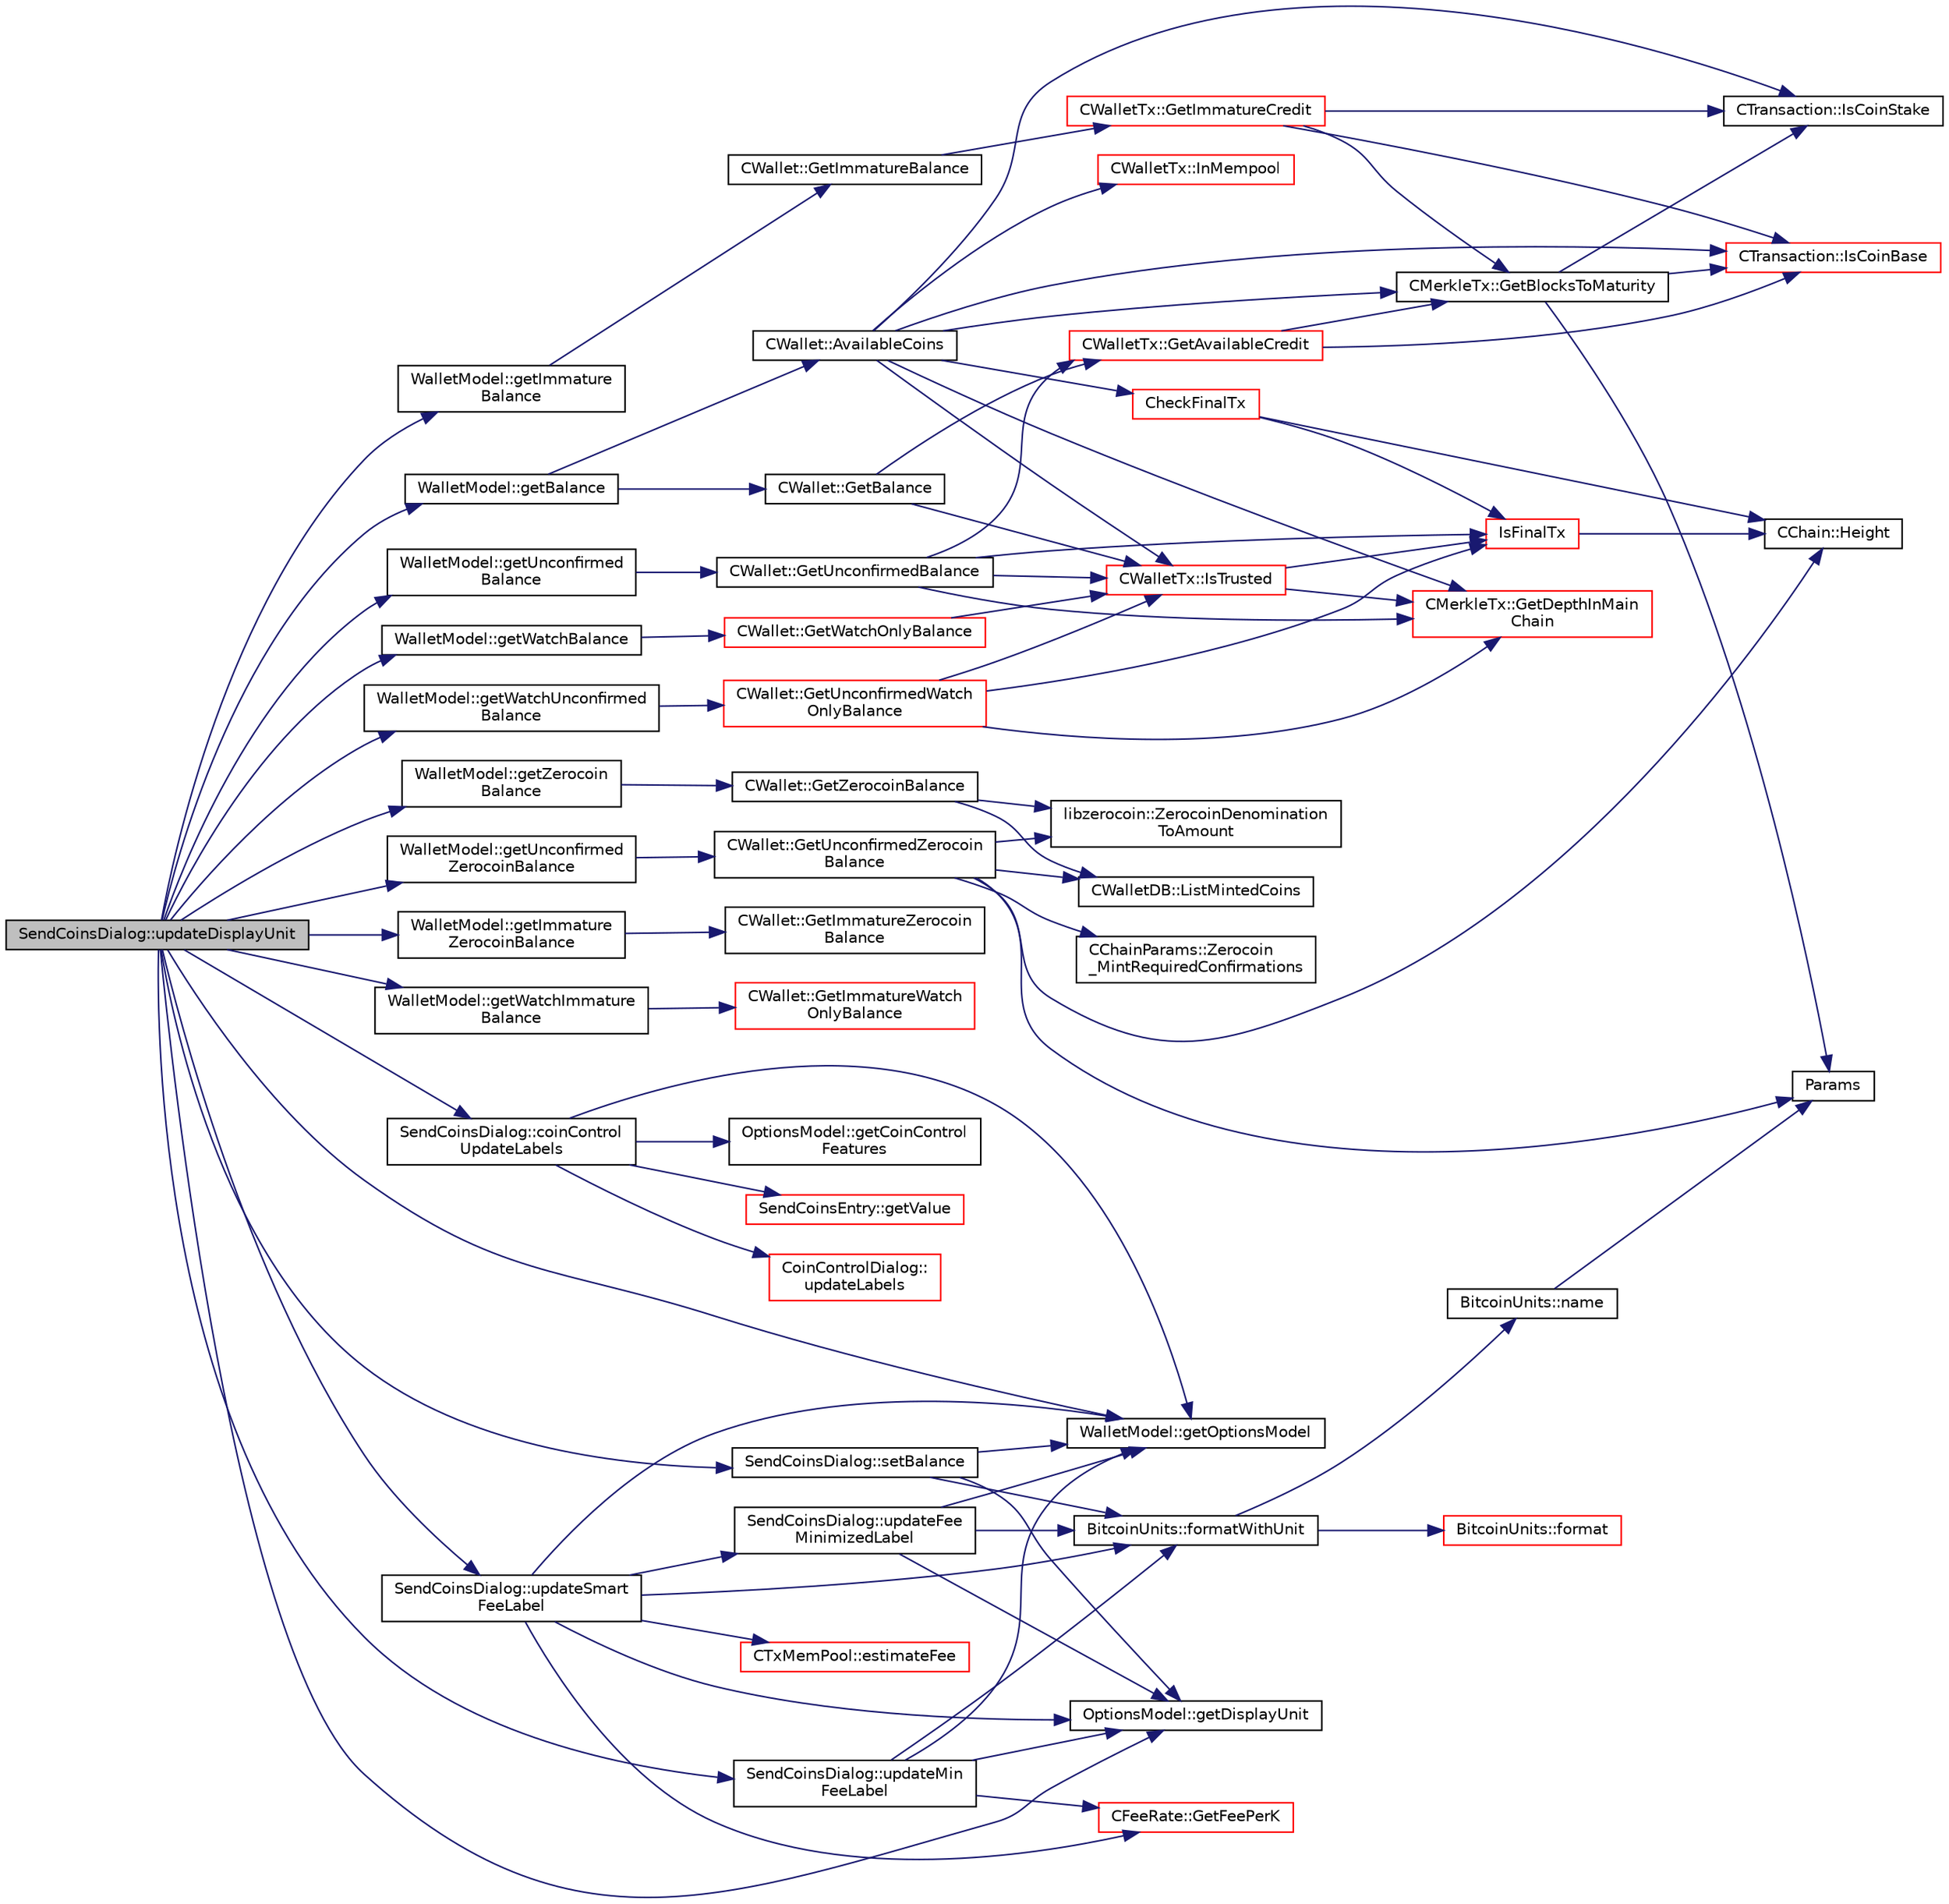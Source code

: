 digraph "SendCoinsDialog::updateDisplayUnit"
{
  edge [fontname="Helvetica",fontsize="10",labelfontname="Helvetica",labelfontsize="10"];
  node [fontname="Helvetica",fontsize="10",shape=record];
  rankdir="LR";
  Node1650 [label="SendCoinsDialog::updateDisplayUnit",height=0.2,width=0.4,color="black", fillcolor="grey75", style="filled", fontcolor="black"];
  Node1650 -> Node1651 [color="midnightblue",fontsize="10",style="solid",fontname="Helvetica"];
  Node1651 [label="SendCoinsDialog::setBalance",height=0.2,width=0.4,color="black", fillcolor="white", style="filled",URL="$class_send_coins_dialog.html#a5f778ec12cec433369144077d660a53d"];
  Node1651 -> Node1652 [color="midnightblue",fontsize="10",style="solid",fontname="Helvetica"];
  Node1652 [label="WalletModel::getOptionsModel",height=0.2,width=0.4,color="black", fillcolor="white", style="filled",URL="$class_wallet_model.html#a96d53e56b3f8f07537ea2523f7a7d300"];
  Node1651 -> Node1653 [color="midnightblue",fontsize="10",style="solid",fontname="Helvetica"];
  Node1653 [label="BitcoinUnits::formatWithUnit",height=0.2,width=0.4,color="black", fillcolor="white", style="filled",URL="$class_bitcoin_units.html#aef9fb7509257bc84ee459d7f0c663020",tooltip="Format as string (with unit) "];
  Node1653 -> Node1654 [color="midnightblue",fontsize="10",style="solid",fontname="Helvetica"];
  Node1654 [label="BitcoinUnits::format",height=0.2,width=0.4,color="red", fillcolor="white", style="filled",URL="$class_bitcoin_units.html#ab07437e5a788c80a82d75e3714bd3925",tooltip="Format as string. "];
  Node1653 -> Node1658 [color="midnightblue",fontsize="10",style="solid",fontname="Helvetica"];
  Node1658 [label="BitcoinUnits::name",height=0.2,width=0.4,color="black", fillcolor="white", style="filled",URL="$class_bitcoin_units.html#a4cf46136434ed30728608e67e90a9cbe",tooltip="Short name. "];
  Node1658 -> Node1659 [color="midnightblue",fontsize="10",style="solid",fontname="Helvetica"];
  Node1659 [label="Params",height=0.2,width=0.4,color="black", fillcolor="white", style="filled",URL="$chainparams_8cpp.html#ace5c5b706d71a324a417dd2db394fd4a",tooltip="Return the currently selected parameters. "];
  Node1651 -> Node1660 [color="midnightblue",fontsize="10",style="solid",fontname="Helvetica"];
  Node1660 [label="OptionsModel::getDisplayUnit",height=0.2,width=0.4,color="black", fillcolor="white", style="filled",URL="$class_options_model.html#a3b6e4d4ef42be3aaba315b8cd14f468e"];
  Node1650 -> Node1661 [color="midnightblue",fontsize="10",style="solid",fontname="Helvetica"];
  Node1661 [label="WalletModel::getBalance",height=0.2,width=0.4,color="black", fillcolor="white", style="filled",URL="$class_wallet_model.html#a4d2cb225a19b89c64f4b5d81faf89beb"];
  Node1661 -> Node1662 [color="midnightblue",fontsize="10",style="solid",fontname="Helvetica"];
  Node1662 [label="CWallet::AvailableCoins",height=0.2,width=0.4,color="black", fillcolor="white", style="filled",URL="$group___actions.html#ga8110e889be0f5915104e07bfe3839c68",tooltip="populate vCoins with vector of available COutputs. "];
  Node1662 -> Node1663 [color="midnightblue",fontsize="10",style="solid",fontname="Helvetica"];
  Node1663 [label="CheckFinalTx",height=0.2,width=0.4,color="red", fillcolor="white", style="filled",URL="$main_8cpp.html#a7e254ea66e047c3d3ed0bedc5997fc4f",tooltip="Check if transaction will be final in the next block to be created. "];
  Node1663 -> Node1664 [color="midnightblue",fontsize="10",style="solid",fontname="Helvetica"];
  Node1664 [label="CChain::Height",height=0.2,width=0.4,color="black", fillcolor="white", style="filled",URL="$class_c_chain.html#ad4758bc8872ce065a9579f77c3171d40",tooltip="Return the maximal height in the chain. "];
  Node1663 -> Node1672 [color="midnightblue",fontsize="10",style="solid",fontname="Helvetica"];
  Node1672 [label="IsFinalTx",height=0.2,width=0.4,color="red", fillcolor="white", style="filled",URL="$main_8cpp.html#adc332cd7ac94e639bb4239618341be19"];
  Node1672 -> Node1664 [color="midnightblue",fontsize="10",style="solid",fontname="Helvetica"];
  Node1662 -> Node1673 [color="midnightblue",fontsize="10",style="solid",fontname="Helvetica"];
  Node1673 [label="CWalletTx::IsTrusted",height=0.2,width=0.4,color="red", fillcolor="white", style="filled",URL="$class_c_wallet_tx.html#a71efb0d5b5def8ae00a1d74b8741bfcb"];
  Node1673 -> Node1672 [color="midnightblue",fontsize="10",style="solid",fontname="Helvetica"];
  Node1673 -> Node1674 [color="midnightblue",fontsize="10",style="solid",fontname="Helvetica"];
  Node1674 [label="CMerkleTx::GetDepthInMain\lChain",height=0.2,width=0.4,color="red", fillcolor="white", style="filled",URL="$class_c_merkle_tx.html#a5bf3a355593ecce5799de92d013149b1",tooltip="Return depth of transaction in blockchain: -1 : not in blockchain, and not in memory pool (conflicted..."];
  Node1662 -> Node1691 [color="midnightblue",fontsize="10",style="solid",fontname="Helvetica"];
  Node1691 [label="CTransaction::IsCoinBase",height=0.2,width=0.4,color="red", fillcolor="white", style="filled",URL="$class_c_transaction.html#a96256e8ac1bf79ad9c057e48c41132dd"];
  Node1662 -> Node1695 [color="midnightblue",fontsize="10",style="solid",fontname="Helvetica"];
  Node1695 [label="CTransaction::IsCoinStake",height=0.2,width=0.4,color="black", fillcolor="white", style="filled",URL="$class_c_transaction.html#ace4278a41a296d40dcf5fb2b9cf007ec"];
  Node1662 -> Node1696 [color="midnightblue",fontsize="10",style="solid",fontname="Helvetica"];
  Node1696 [label="CMerkleTx::GetBlocksToMaturity",height=0.2,width=0.4,color="black", fillcolor="white", style="filled",URL="$class_c_merkle_tx.html#a69ebd437f7b44169659c3527fe73b6ab"];
  Node1696 -> Node1691 [color="midnightblue",fontsize="10",style="solid",fontname="Helvetica"];
  Node1696 -> Node1695 [color="midnightblue",fontsize="10",style="solid",fontname="Helvetica"];
  Node1696 -> Node1659 [color="midnightblue",fontsize="10",style="solid",fontname="Helvetica"];
  Node1662 -> Node1674 [color="midnightblue",fontsize="10",style="solid",fontname="Helvetica"];
  Node1662 -> Node1697 [color="midnightblue",fontsize="10",style="solid",fontname="Helvetica"];
  Node1697 [label="CWalletTx::InMempool",height=0.2,width=0.4,color="red", fillcolor="white", style="filled",URL="$group__map_wallet.html#gae4af382e1eeba62ee7e84100c7234f23"];
  Node1661 -> Node1698 [color="midnightblue",fontsize="10",style="solid",fontname="Helvetica"];
  Node1698 [label="CWallet::GetBalance",height=0.2,width=0.4,color="black", fillcolor="white", style="filled",URL="$group___actions.html#gaa6522c2833bc0a84d216cf102b51ba05"];
  Node1698 -> Node1673 [color="midnightblue",fontsize="10",style="solid",fontname="Helvetica"];
  Node1698 -> Node1699 [color="midnightblue",fontsize="10",style="solid",fontname="Helvetica"];
  Node1699 [label="CWalletTx::GetAvailableCredit",height=0.2,width=0.4,color="red", fillcolor="white", style="filled",URL="$class_c_wallet_tx.html#af3c82ba365c720dd3d929b86bf432ef6"];
  Node1699 -> Node1691 [color="midnightblue",fontsize="10",style="solid",fontname="Helvetica"];
  Node1699 -> Node1696 [color="midnightblue",fontsize="10",style="solid",fontname="Helvetica"];
  Node1650 -> Node1704 [color="midnightblue",fontsize="10",style="solid",fontname="Helvetica"];
  Node1704 [label="WalletModel::getUnconfirmed\lBalance",height=0.2,width=0.4,color="black", fillcolor="white", style="filled",URL="$class_wallet_model.html#a5028f20a33e0d17942abeea537916736"];
  Node1704 -> Node1705 [color="midnightblue",fontsize="10",style="solid",fontname="Helvetica"];
  Node1705 [label="CWallet::GetUnconfirmedBalance",height=0.2,width=0.4,color="black", fillcolor="white", style="filled",URL="$group___actions.html#ga6e6e1497535d499242c2f2a76d1cbe63"];
  Node1705 -> Node1672 [color="midnightblue",fontsize="10",style="solid",fontname="Helvetica"];
  Node1705 -> Node1673 [color="midnightblue",fontsize="10",style="solid",fontname="Helvetica"];
  Node1705 -> Node1674 [color="midnightblue",fontsize="10",style="solid",fontname="Helvetica"];
  Node1705 -> Node1699 [color="midnightblue",fontsize="10",style="solid",fontname="Helvetica"];
  Node1650 -> Node1706 [color="midnightblue",fontsize="10",style="solid",fontname="Helvetica"];
  Node1706 [label="WalletModel::getImmature\lBalance",height=0.2,width=0.4,color="black", fillcolor="white", style="filled",URL="$class_wallet_model.html#ac5dbbc28b2c8ecd2e00fb45c6a2cb6f8"];
  Node1706 -> Node1707 [color="midnightblue",fontsize="10",style="solid",fontname="Helvetica"];
  Node1707 [label="CWallet::GetImmatureBalance",height=0.2,width=0.4,color="black", fillcolor="white", style="filled",URL="$group___actions.html#ga6ab8dfa75c5c8d5539325f3981697964"];
  Node1707 -> Node1708 [color="midnightblue",fontsize="10",style="solid",fontname="Helvetica"];
  Node1708 [label="CWalletTx::GetImmatureCredit",height=0.2,width=0.4,color="red", fillcolor="white", style="filled",URL="$class_c_wallet_tx.html#a19bb617269ab1ce42f5d18e1f1f8db09"];
  Node1708 -> Node1691 [color="midnightblue",fontsize="10",style="solid",fontname="Helvetica"];
  Node1708 -> Node1695 [color="midnightblue",fontsize="10",style="solid",fontname="Helvetica"];
  Node1708 -> Node1696 [color="midnightblue",fontsize="10",style="solid",fontname="Helvetica"];
  Node1650 -> Node1710 [color="midnightblue",fontsize="10",style="solid",fontname="Helvetica"];
  Node1710 [label="WalletModel::getZerocoin\lBalance",height=0.2,width=0.4,color="black", fillcolor="white", style="filled",URL="$class_wallet_model.html#a9f75dd612381206f905a74de2c5be93a"];
  Node1710 -> Node1711 [color="midnightblue",fontsize="10",style="solid",fontname="Helvetica"];
  Node1711 [label="CWallet::GetZerocoinBalance",height=0.2,width=0.4,color="black", fillcolor="white", style="filled",URL="$group___actions.html#gaba22138d6c6eabe35feed7570a78ee7d"];
  Node1711 -> Node1712 [color="midnightblue",fontsize="10",style="solid",fontname="Helvetica"];
  Node1712 [label="CWalletDB::ListMintedCoins",height=0.2,width=0.4,color="black", fillcolor="white", style="filled",URL="$class_c_wallet_d_b.html#a906d7b97c6b94f4225957d576222bbb6"];
  Node1711 -> Node1713 [color="midnightblue",fontsize="10",style="solid",fontname="Helvetica"];
  Node1713 [label="libzerocoin::ZerocoinDenomination\lToAmount",height=0.2,width=0.4,color="black", fillcolor="white", style="filled",URL="$namespacelibzerocoin.html#aa2479161e18a4df0c60a6256e47cac97"];
  Node1650 -> Node1714 [color="midnightblue",fontsize="10",style="solid",fontname="Helvetica"];
  Node1714 [label="WalletModel::getUnconfirmed\lZerocoinBalance",height=0.2,width=0.4,color="black", fillcolor="white", style="filled",URL="$class_wallet_model.html#a33e712aa6733a7bc8bb1a62973ce980a"];
  Node1714 -> Node1715 [color="midnightblue",fontsize="10",style="solid",fontname="Helvetica"];
  Node1715 [label="CWallet::GetUnconfirmedZerocoin\lBalance",height=0.2,width=0.4,color="black", fillcolor="white", style="filled",URL="$group___actions.html#ga3f3fbeab349ab9f1a9bc45f1f7aea691"];
  Node1715 -> Node1712 [color="midnightblue",fontsize="10",style="solid",fontname="Helvetica"];
  Node1715 -> Node1664 [color="midnightblue",fontsize="10",style="solid",fontname="Helvetica"];
  Node1715 -> Node1659 [color="midnightblue",fontsize="10",style="solid",fontname="Helvetica"];
  Node1715 -> Node1716 [color="midnightblue",fontsize="10",style="solid",fontname="Helvetica"];
  Node1716 [label="CChainParams::Zerocoin\l_MintRequiredConfirmations",height=0.2,width=0.4,color="black", fillcolor="white", style="filled",URL="$class_c_chain_params.html#a76f3eaab883c0359e8c0b2d6941ef39c"];
  Node1715 -> Node1713 [color="midnightblue",fontsize="10",style="solid",fontname="Helvetica"];
  Node1650 -> Node1717 [color="midnightblue",fontsize="10",style="solid",fontname="Helvetica"];
  Node1717 [label="WalletModel::getImmature\lZerocoinBalance",height=0.2,width=0.4,color="black", fillcolor="white", style="filled",URL="$class_wallet_model.html#a223e93e413b0c79315e844bee6b8e25c"];
  Node1717 -> Node1718 [color="midnightblue",fontsize="10",style="solid",fontname="Helvetica"];
  Node1718 [label="CWallet::GetImmatureZerocoin\lBalance",height=0.2,width=0.4,color="black", fillcolor="white", style="filled",URL="$group___actions.html#gaae3dc5685679930143e0ea16cb560ea7"];
  Node1650 -> Node1719 [color="midnightblue",fontsize="10",style="solid",fontname="Helvetica"];
  Node1719 [label="WalletModel::getWatchBalance",height=0.2,width=0.4,color="black", fillcolor="white", style="filled",URL="$class_wallet_model.html#a6d9050286d99bccb4a28a8d88f0ca5f8"];
  Node1719 -> Node1720 [color="midnightblue",fontsize="10",style="solid",fontname="Helvetica"];
  Node1720 [label="CWallet::GetWatchOnlyBalance",height=0.2,width=0.4,color="red", fillcolor="white", style="filled",URL="$group___actions.html#ga92a58ebac7d7d398597657600db56611"];
  Node1720 -> Node1673 [color="midnightblue",fontsize="10",style="solid",fontname="Helvetica"];
  Node1650 -> Node1722 [color="midnightblue",fontsize="10",style="solid",fontname="Helvetica"];
  Node1722 [label="WalletModel::getWatchUnconfirmed\lBalance",height=0.2,width=0.4,color="black", fillcolor="white", style="filled",URL="$class_wallet_model.html#a691b35afd9aff056e1398fd057691ff1"];
  Node1722 -> Node1723 [color="midnightblue",fontsize="10",style="solid",fontname="Helvetica"];
  Node1723 [label="CWallet::GetUnconfirmedWatch\lOnlyBalance",height=0.2,width=0.4,color="red", fillcolor="white", style="filled",URL="$group___actions.html#gab0c110f14f0429f9de594b2293837621"];
  Node1723 -> Node1672 [color="midnightblue",fontsize="10",style="solid",fontname="Helvetica"];
  Node1723 -> Node1673 [color="midnightblue",fontsize="10",style="solid",fontname="Helvetica"];
  Node1723 -> Node1674 [color="midnightblue",fontsize="10",style="solid",fontname="Helvetica"];
  Node1650 -> Node1724 [color="midnightblue",fontsize="10",style="solid",fontname="Helvetica"];
  Node1724 [label="WalletModel::getWatchImmature\lBalance",height=0.2,width=0.4,color="black", fillcolor="white", style="filled",URL="$class_wallet_model.html#a9da743fbe881d4928eeafc48f50ef3d5"];
  Node1724 -> Node1725 [color="midnightblue",fontsize="10",style="solid",fontname="Helvetica"];
  Node1725 [label="CWallet::GetImmatureWatch\lOnlyBalance",height=0.2,width=0.4,color="red", fillcolor="white", style="filled",URL="$group___actions.html#ga1372ba886aaeda65bf28758c9ccb65b4"];
  Node1650 -> Node1727 [color="midnightblue",fontsize="10",style="solid",fontname="Helvetica"];
  Node1727 [label="SendCoinsDialog::coinControl\lUpdateLabels",height=0.2,width=0.4,color="black", fillcolor="white", style="filled",URL="$class_send_coins_dialog.html#ae4f429aabcaf309aa314b90049be2a74"];
  Node1727 -> Node1652 [color="midnightblue",fontsize="10",style="solid",fontname="Helvetica"];
  Node1727 -> Node1728 [color="midnightblue",fontsize="10",style="solid",fontname="Helvetica"];
  Node1728 [label="OptionsModel::getCoinControl\lFeatures",height=0.2,width=0.4,color="black", fillcolor="white", style="filled",URL="$class_options_model.html#ace6c871068f613aee277e37bfdc988c0"];
  Node1727 -> Node1729 [color="midnightblue",fontsize="10",style="solid",fontname="Helvetica"];
  Node1729 [label="SendCoinsEntry::getValue",height=0.2,width=0.4,color="red", fillcolor="white", style="filled",URL="$class_send_coins_entry.html#af36fb0ed9e2e07079c1a982b31e793c8"];
  Node1727 -> Node1731 [color="midnightblue",fontsize="10",style="solid",fontname="Helvetica"];
  Node1731 [label="CoinControlDialog::\lupdateLabels",height=0.2,width=0.4,color="red", fillcolor="white", style="filled",URL="$class_coin_control_dialog.html#a4fc60e89b097952ff22dc0f9c58c87d9"];
  Node1650 -> Node1652 [color="midnightblue",fontsize="10",style="solid",fontname="Helvetica"];
  Node1650 -> Node1660 [color="midnightblue",fontsize="10",style="solid",fontname="Helvetica"];
  Node1650 -> Node1778 [color="midnightblue",fontsize="10",style="solid",fontname="Helvetica"];
  Node1778 [label="SendCoinsDialog::updateMin\lFeeLabel",height=0.2,width=0.4,color="black", fillcolor="white", style="filled",URL="$class_send_coins_dialog.html#a2fb31c54501a1599d0d192bfcf78d70b"];
  Node1778 -> Node1652 [color="midnightblue",fontsize="10",style="solid",fontname="Helvetica"];
  Node1778 -> Node1653 [color="midnightblue",fontsize="10",style="solid",fontname="Helvetica"];
  Node1778 -> Node1660 [color="midnightblue",fontsize="10",style="solid",fontname="Helvetica"];
  Node1778 -> Node1775 [color="midnightblue",fontsize="10",style="solid",fontname="Helvetica"];
  Node1775 [label="CFeeRate::GetFeePerK",height=0.2,width=0.4,color="red", fillcolor="white", style="filled",URL="$class_c_fee_rate.html#ac772be79983433d442d6b871d2fb6e11"];
  Node1650 -> Node1779 [color="midnightblue",fontsize="10",style="solid",fontname="Helvetica"];
  Node1779 [label="SendCoinsDialog::updateSmart\lFeeLabel",height=0.2,width=0.4,color="black", fillcolor="white", style="filled",URL="$class_send_coins_dialog.html#ac42a9db733fbb2e06882660400c49517"];
  Node1779 -> Node1652 [color="midnightblue",fontsize="10",style="solid",fontname="Helvetica"];
  Node1779 -> Node1776 [color="midnightblue",fontsize="10",style="solid",fontname="Helvetica"];
  Node1776 [label="CTxMemPool::estimateFee",height=0.2,width=0.4,color="red", fillcolor="white", style="filled",URL="$class_c_tx_mem_pool.html#a32dd66c128330aed86865c8a61857c6c",tooltip="Estimate fee rate needed to get into the next nBlocks. "];
  Node1779 -> Node1653 [color="midnightblue",fontsize="10",style="solid",fontname="Helvetica"];
  Node1779 -> Node1660 [color="midnightblue",fontsize="10",style="solid",fontname="Helvetica"];
  Node1779 -> Node1775 [color="midnightblue",fontsize="10",style="solid",fontname="Helvetica"];
  Node1779 -> Node1780 [color="midnightblue",fontsize="10",style="solid",fontname="Helvetica"];
  Node1780 [label="SendCoinsDialog::updateFee\lMinimizedLabel",height=0.2,width=0.4,color="black", fillcolor="white", style="filled",URL="$class_send_coins_dialog.html#a454df839e09d247a1df5d7994ba3208e"];
  Node1780 -> Node1652 [color="midnightblue",fontsize="10",style="solid",fontname="Helvetica"];
  Node1780 -> Node1653 [color="midnightblue",fontsize="10",style="solid",fontname="Helvetica"];
  Node1780 -> Node1660 [color="midnightblue",fontsize="10",style="solid",fontname="Helvetica"];
}
